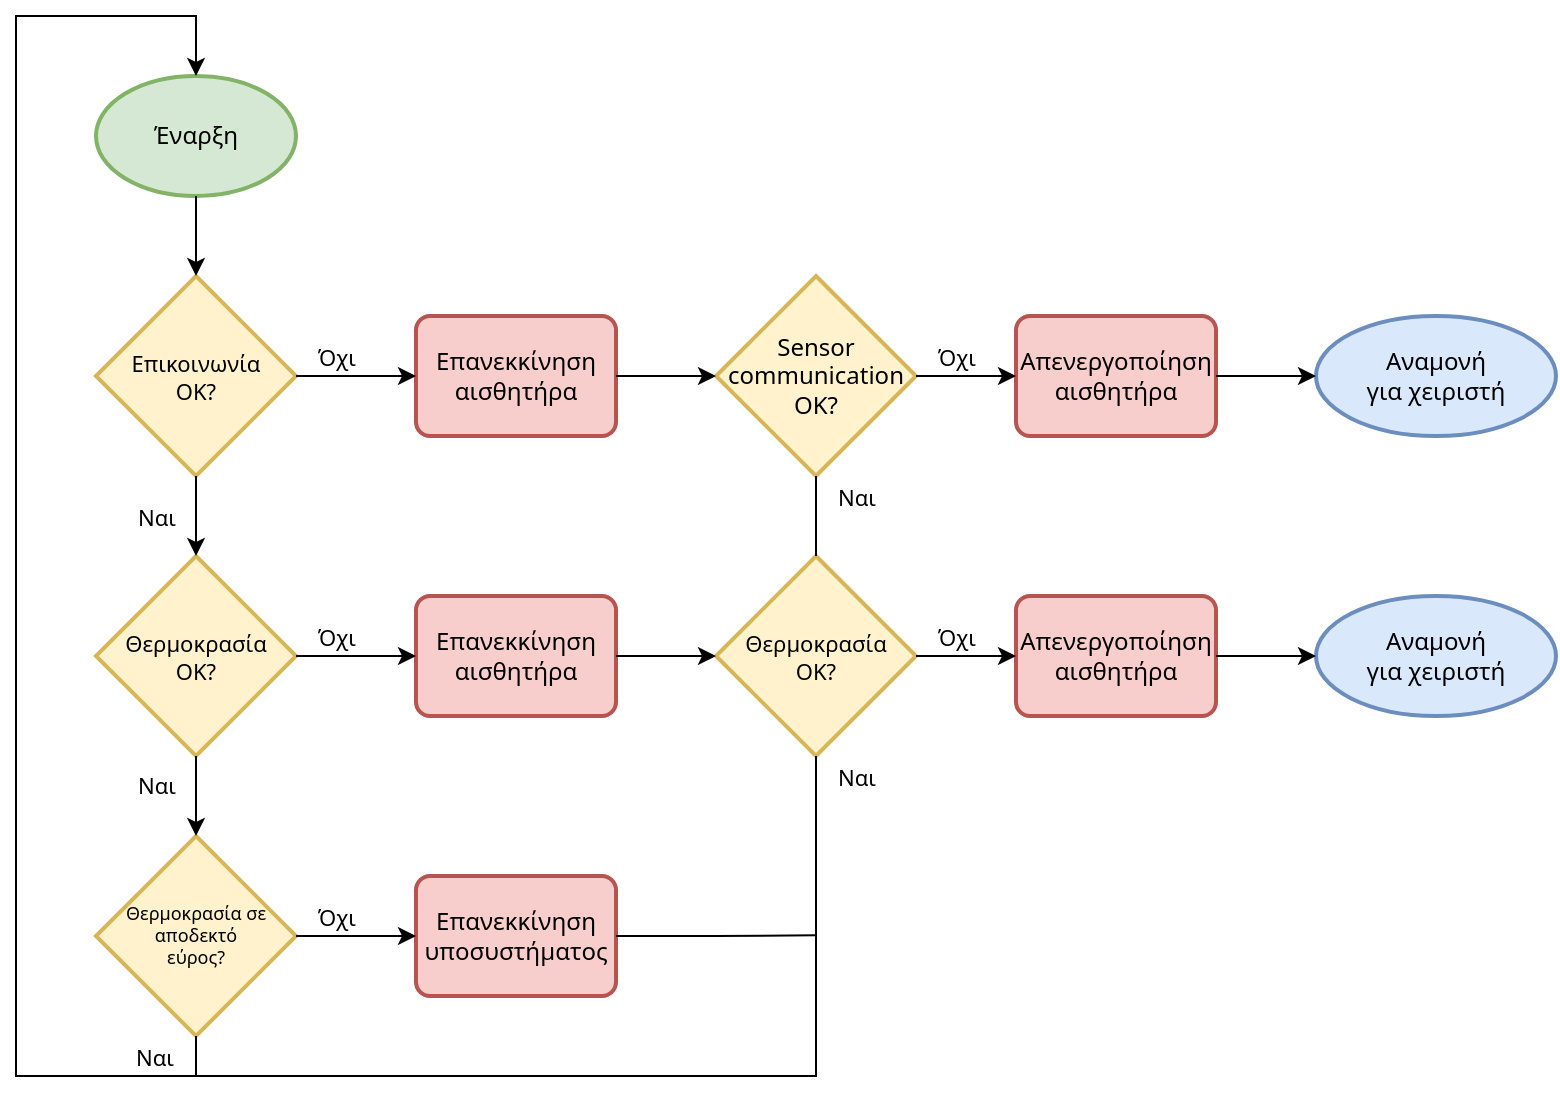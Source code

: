 <mxfile version="14.8.1" type="device"><diagram id="IAmYOdcqI4kbt2iMq_Tk" name="Page-1"><mxGraphModel dx="1718" dy="987" grid="1" gridSize="10" guides="1" tooltips="1" connect="1" arrows="1" fold="1" page="1" pageScale="1" pageWidth="1100" pageHeight="850" math="0" shadow="0"><root><mxCell id="0"/><mxCell id="1" parent="0"/><mxCell id="zwtsGuKqjNceqV6_tE_U-2" value="Έναρξη" style="strokeWidth=2;html=1;shape=mxgraph.flowchart.start_1;whiteSpace=wrap;fillColor=#d5e8d4;strokeColor=#82b366;fontFamily=Noto Sans;fontSource=https%3A%2F%2Ffonts.googleapis.com%2Fcss%3Ffamily%3DNoto%2BSans;" parent="1" vertex="1"><mxGeometry x="70" y="260" width="100" height="60" as="geometry"/></mxCell><mxCell id="zwtsGuKqjNceqV6_tE_U-3" value="&lt;div&gt;Επικοινωνία&lt;/div&gt;&lt;div&gt; OK?&lt;/div&gt;" style="strokeWidth=2;html=1;shape=mxgraph.flowchart.decision;whiteSpace=wrap;fontFamily=Noto Sans;fontSource=https%3A%2F%2Ffonts.googleapis.com%2Fcss%3Ffamily%3DNoto%2BSans;fontSize=11;fillColor=#fff2cc;strokeColor=#d6b656;" parent="1" vertex="1"><mxGeometry x="70" y="360" width="100" height="100" as="geometry"/></mxCell><mxCell id="zwtsGuKqjNceqV6_tE_U-5" value="&lt;div&gt;Επανεκκίνηση&lt;/div&gt;&lt;div&gt;αισθητήρα&lt;br&gt;&lt;/div&gt;" style="rounded=1;whiteSpace=wrap;html=1;absoluteArcSize=1;arcSize=14;strokeWidth=2;fontFamily=Noto Sans;fontSource=https%3A%2F%2Ffonts.googleapis.com%2Fcss%3Ffamily%3DNoto%2BSans;fillColor=#f8cecc;strokeColor=#b85450;" parent="1" vertex="1"><mxGeometry x="230" y="380" width="100" height="60" as="geometry"/></mxCell><mxCell id="zwtsGuKqjNceqV6_tE_U-8" value="Sensor communication OK?" style="strokeWidth=2;html=1;shape=mxgraph.flowchart.decision;whiteSpace=wrap;fontFamily=Noto Sans;fontSource=https%3A%2F%2Ffonts.googleapis.com%2Fcss%3Ffamily%3DNoto%2BSans;fillColor=#fff2cc;strokeColor=#d6b656;" parent="1" vertex="1"><mxGeometry x="380" y="360" width="100" height="100" as="geometry"/></mxCell><mxCell id="zwtsGuKqjNceqV6_tE_U-10" value="&lt;div&gt;Απενεργοποίηση&lt;/div&gt;&lt;div&gt;αισθητήρα&lt;br&gt;&lt;/div&gt;" style="rounded=1;whiteSpace=wrap;html=1;absoluteArcSize=1;arcSize=14;strokeWidth=2;fontFamily=Noto Sans;fontSource=https%3A%2F%2Ffonts.googleapis.com%2Fcss%3Ffamily%3DNoto%2BSans;fillColor=#f8cecc;strokeColor=#b85450;" parent="1" vertex="1"><mxGeometry x="530" y="380" width="100" height="60" as="geometry"/></mxCell><mxCell id="zwtsGuKqjNceqV6_tE_U-12" value="&lt;div&gt;Αναμονή&lt;/div&gt;&lt;div&gt;για χειριστή&lt;br&gt;&lt;/div&gt;" style="strokeWidth=2;html=1;shape=mxgraph.flowchart.start_1;whiteSpace=wrap;fontFamily=Noto Sans;fontSource=https%3A%2F%2Ffonts.googleapis.com%2Fcss%3Ffamily%3DNoto%2BSans;fillColor=#dae8fc;strokeColor=#6c8ebf;" parent="1" vertex="1"><mxGeometry x="680" y="380" width="120" height="60" as="geometry"/></mxCell><mxCell id="zwtsGuKqjNceqV6_tE_U-14" value="&lt;div style=&quot;font-size: 11px&quot;&gt;Θερμοκρασία&lt;/div&gt;&lt;div style=&quot;font-size: 11px&quot;&gt; OK?&lt;/div&gt;" style="strokeWidth=2;html=1;shape=mxgraph.flowchart.decision;whiteSpace=wrap;fontFamily=Noto Sans;fontSource=https%3A%2F%2Ffonts.googleapis.com%2Fcss%3Ffamily%3DNoto%2BSans;fontSize=11;fillColor=#fff2cc;strokeColor=#d6b656;" parent="1" vertex="1"><mxGeometry x="70" y="500" width="100" height="100" as="geometry"/></mxCell><mxCell id="zwtsGuKqjNceqV6_tE_U-17" value="&lt;div&gt;Επανεκκίνηση&lt;/div&gt;&lt;div&gt;αισθητήρα&lt;br&gt;&lt;/div&gt;" style="rounded=1;whiteSpace=wrap;html=1;absoluteArcSize=1;arcSize=14;strokeWidth=2;fontFamily=Noto Sans;fontSource=https%3A%2F%2Ffonts.googleapis.com%2Fcss%3Ffamily%3DNoto%2BSans;fillColor=#f8cecc;strokeColor=#b85450;" parent="1" vertex="1"><mxGeometry x="230" y="520" width="100" height="60" as="geometry"/></mxCell><mxCell id="zwtsGuKqjNceqV6_tE_U-19" value="&lt;div style=&quot;font-size: 11px&quot;&gt;Θερμοκρασία&lt;/div&gt;&lt;div style=&quot;font-size: 11px&quot;&gt; OK?&lt;/div&gt;" style="strokeWidth=2;html=1;shape=mxgraph.flowchart.decision;whiteSpace=wrap;fontFamily=Noto Sans;fontSource=https%3A%2F%2Ffonts.googleapis.com%2Fcss%3Ffamily%3DNoto%2BSans;fillColor=#fff2cc;strokeColor=#d6b656;" parent="1" vertex="1"><mxGeometry x="380" y="500" width="100" height="100" as="geometry"/></mxCell><mxCell id="zwtsGuKqjNceqV6_tE_U-21" value="&lt;div&gt;Απενεργοποίηση&lt;/div&gt;&lt;div&gt;αισθητήρα&lt;br&gt;&lt;/div&gt;" style="rounded=1;whiteSpace=wrap;html=1;absoluteArcSize=1;arcSize=14;strokeWidth=2;fontFamily=Noto Sans;fontSource=https%3A%2F%2Ffonts.googleapis.com%2Fcss%3Ffamily%3DNoto%2BSans;fillColor=#f8cecc;strokeColor=#b85450;" parent="1" vertex="1"><mxGeometry x="530" y="520" width="100" height="60" as="geometry"/></mxCell><mxCell id="zwtsGuKqjNceqV6_tE_U-22" value="&lt;div&gt;Αναμονή&lt;/div&gt;&lt;div&gt;για χειριστή&lt;br&gt;&lt;/div&gt;" style="strokeWidth=2;html=1;shape=mxgraph.flowchart.start_1;whiteSpace=wrap;fontFamily=Noto Sans;fontSource=https%3A%2F%2Ffonts.googleapis.com%2Fcss%3Ffamily%3DNoto%2BSans;fillColor=#dae8fc;strokeColor=#6c8ebf;" parent="1" vertex="1"><mxGeometry x="680" y="520" width="120" height="60" as="geometry"/></mxCell><mxCell id="zwtsGuKqjNceqV6_tE_U-24" value="&lt;div&gt;Θερμοκρασία σε&lt;/div&gt;&lt;div&gt;αποδεκτό&lt;/div&gt;&lt;div&gt;εύρος?&lt;br&gt;&lt;/div&gt;" style="strokeWidth=2;html=1;shape=mxgraph.flowchart.decision;whiteSpace=wrap;fontFamily=Noto Sans;fontSource=https%3A%2F%2Ffonts.googleapis.com%2Fcss%3Ffamily%3DNoto%2BSans;fontSize=9;fillColor=#fff2cc;strokeColor=#d6b656;" parent="1" vertex="1"><mxGeometry x="70" y="640" width="100" height="100" as="geometry"/></mxCell><mxCell id="zwtsGuKqjNceqV6_tE_U-26" value="&lt;div&gt;Επανεκκίνηση&lt;/div&gt;&lt;div&gt;υποσυστήματος&lt;br&gt;&lt;/div&gt;" style="rounded=1;whiteSpace=wrap;html=1;absoluteArcSize=1;arcSize=14;strokeWidth=2;fontFamily=Noto Sans;fontSource=https%3A%2F%2Ffonts.googleapis.com%2Fcss%3Ffamily%3DNoto%2BSans;fillColor=#f8cecc;strokeColor=#b85450;" parent="1" vertex="1"><mxGeometry x="230" y="660" width="100" height="60" as="geometry"/></mxCell><mxCell id="zwtsGuKqjNceqV6_tE_U-4" style="edgeStyle=orthogonalEdgeStyle;rounded=0;orthogonalLoop=1;jettySize=auto;html=1;exitX=0.5;exitY=1;exitDx=0;exitDy=0;exitPerimeter=0;entryX=0.5;entryY=0;entryDx=0;entryDy=0;entryPerimeter=0;fontFamily=Noto Sans;fontSource=https%3A%2F%2Ffonts.googleapis.com%2Fcss%3Ffamily%3DNoto%2BSans;" parent="1" source="zwtsGuKqjNceqV6_tE_U-2" target="zwtsGuKqjNceqV6_tE_U-3" edge="1"><mxGeometry relative="1" as="geometry"/></mxCell><mxCell id="zwtsGuKqjNceqV6_tE_U-6" value="Όχι" style="edgeStyle=orthogonalEdgeStyle;rounded=0;orthogonalLoop=1;jettySize=auto;html=1;exitX=1;exitY=0.5;exitDx=0;exitDy=0;exitPerimeter=0;entryX=0;entryY=0.5;entryDx=0;entryDy=0;fontFamily=Noto Sans;fontSource=https%3A%2F%2Ffonts.googleapis.com%2Fcss%3Ffamily%3DNoto%2BSans;" parent="1" source="zwtsGuKqjNceqV6_tE_U-3" target="zwtsGuKqjNceqV6_tE_U-5" edge="1"><mxGeometry x="-0.333" y="10" relative="1" as="geometry"><mxPoint as="offset"/></mxGeometry></mxCell><mxCell id="zwtsGuKqjNceqV6_tE_U-15" value="Ναι" style="edgeStyle=orthogonalEdgeStyle;rounded=0;orthogonalLoop=1;jettySize=auto;html=1;exitX=0.5;exitY=1;exitDx=0;exitDy=0;exitPerimeter=0;entryX=0.5;entryY=0;entryDx=0;entryDy=0;entryPerimeter=0;fontFamily=Noto Sans;fontSource=https%3A%2F%2Ffonts.googleapis.com%2Fcss%3Ffamily%3DNoto%2BSans;" parent="1" source="zwtsGuKqjNceqV6_tE_U-3" target="zwtsGuKqjNceqV6_tE_U-14" edge="1"><mxGeometry y="-20" relative="1" as="geometry"><mxPoint as="offset"/></mxGeometry></mxCell><mxCell id="zwtsGuKqjNceqV6_tE_U-9" style="edgeStyle=orthogonalEdgeStyle;rounded=0;orthogonalLoop=1;jettySize=auto;html=1;exitX=1;exitY=0.5;exitDx=0;exitDy=0;entryX=0;entryY=0.5;entryDx=0;entryDy=0;entryPerimeter=0;fontFamily=Noto Sans;fontSource=https%3A%2F%2Ffonts.googleapis.com%2Fcss%3Ffamily%3DNoto%2BSans;" parent="1" source="zwtsGuKqjNceqV6_tE_U-5" target="zwtsGuKqjNceqV6_tE_U-8" edge="1"><mxGeometry relative="1" as="geometry"/></mxCell><mxCell id="zwtsGuKqjNceqV6_tE_U-11" value="Όχι" style="edgeStyle=orthogonalEdgeStyle;rounded=0;orthogonalLoop=1;jettySize=auto;html=1;exitX=1;exitY=0.5;exitDx=0;exitDy=0;exitPerimeter=0;entryX=0;entryY=0.5;entryDx=0;entryDy=0;fontFamily=Noto Sans;fontSource=https%3A%2F%2Ffonts.googleapis.com%2Fcss%3Ffamily%3DNoto%2BSans;" parent="1" source="zwtsGuKqjNceqV6_tE_U-8" target="zwtsGuKqjNceqV6_tE_U-10" edge="1"><mxGeometry x="-0.2" y="10" relative="1" as="geometry"><mxPoint as="offset"/></mxGeometry></mxCell><mxCell id="zwtsGuKqjNceqV6_tE_U-33" value="Ναι" style="edgeStyle=orthogonalEdgeStyle;rounded=0;orthogonalLoop=1;jettySize=auto;html=1;exitX=0.5;exitY=1;exitDx=0;exitDy=0;exitPerimeter=0;endArrow=none;endFill=0;fontFamily=Noto Sans;fontSource=https%3A%2F%2Ffonts.googleapis.com%2Fcss%3Ffamily%3DNoto%2BSans;" parent="1" source="zwtsGuKqjNceqV6_tE_U-8" target="zwtsGuKqjNceqV6_tE_U-19" edge="1"><mxGeometry x="-0.5" y="20" relative="1" as="geometry"><mxPoint as="offset"/></mxGeometry></mxCell><mxCell id="zwtsGuKqjNceqV6_tE_U-13" style="edgeStyle=orthogonalEdgeStyle;rounded=0;orthogonalLoop=1;jettySize=auto;html=1;exitX=1;exitY=0.5;exitDx=0;exitDy=0;fontFamily=Noto Sans;fontSource=https%3A%2F%2Ffonts.googleapis.com%2Fcss%3Ffamily%3DNoto%2BSans;" parent="1" source="zwtsGuKqjNceqV6_tE_U-10" target="zwtsGuKqjNceqV6_tE_U-12" edge="1"><mxGeometry relative="1" as="geometry"/></mxCell><mxCell id="zwtsGuKqjNceqV6_tE_U-23" value="Όχι" style="edgeStyle=orthogonalEdgeStyle;rounded=0;orthogonalLoop=1;jettySize=auto;html=1;exitX=1;exitY=0.5;exitDx=0;exitDy=0;exitPerimeter=0;entryX=0;entryY=0.5;entryDx=0;entryDy=0;fontFamily=Noto Sans;fontSource=https%3A%2F%2Ffonts.googleapis.com%2Fcss%3Ffamily%3DNoto%2BSans;" parent="1" source="zwtsGuKqjNceqV6_tE_U-14" target="zwtsGuKqjNceqV6_tE_U-17" edge="1"><mxGeometry x="-0.333" y="10" relative="1" as="geometry"><mxPoint as="offset"/></mxGeometry></mxCell><mxCell id="zwtsGuKqjNceqV6_tE_U-25" value="Ναι" style="edgeStyle=orthogonalEdgeStyle;rounded=0;orthogonalLoop=1;jettySize=auto;html=1;exitX=0.5;exitY=1;exitDx=0;exitDy=0;exitPerimeter=0;entryX=0.5;entryY=0;entryDx=0;entryDy=0;entryPerimeter=0;fontFamily=Noto Sans;fontSource=https%3A%2F%2Ffonts.googleapis.com%2Fcss%3Ffamily%3DNoto%2BSans;" parent="1" source="zwtsGuKqjNceqV6_tE_U-14" target="zwtsGuKqjNceqV6_tE_U-24" edge="1"><mxGeometry x="-0.333" y="-20" relative="1" as="geometry"><mxPoint as="offset"/></mxGeometry></mxCell><mxCell id="zwtsGuKqjNceqV6_tE_U-16" style="edgeStyle=orthogonalEdgeStyle;rounded=0;orthogonalLoop=1;jettySize=auto;html=1;exitX=1;exitY=0.5;exitDx=0;exitDy=0;entryX=0;entryY=0.5;entryDx=0;entryDy=0;entryPerimeter=0;fontFamily=Noto Sans;fontSource=https%3A%2F%2Ffonts.googleapis.com%2Fcss%3Ffamily%3DNoto%2BSans;" parent="1" source="zwtsGuKqjNceqV6_tE_U-17" target="zwtsGuKqjNceqV6_tE_U-19" edge="1"><mxGeometry relative="1" as="geometry"/></mxCell><mxCell id="zwtsGuKqjNceqV6_tE_U-18" value="Όχι" style="edgeStyle=orthogonalEdgeStyle;rounded=0;orthogonalLoop=1;jettySize=auto;html=1;exitX=1;exitY=0.5;exitDx=0;exitDy=0;exitPerimeter=0;entryX=0;entryY=0.5;entryDx=0;entryDy=0;fontFamily=Noto Sans;fontSource=https%3A%2F%2Ffonts.googleapis.com%2Fcss%3Ffamily%3DNoto%2BSans;" parent="1" source="zwtsGuKqjNceqV6_tE_U-19" target="zwtsGuKqjNceqV6_tE_U-21" edge="1"><mxGeometry x="-0.2" y="10" relative="1" as="geometry"><mxPoint as="offset"/></mxGeometry></mxCell><mxCell id="zwtsGuKqjNceqV6_tE_U-36" value="Ναι" style="edgeStyle=orthogonalEdgeStyle;rounded=0;orthogonalLoop=1;jettySize=auto;html=1;exitX=0.5;exitY=1;exitDx=0;exitDy=0;exitPerimeter=0;fontFamily=Noto Sans;fontSource=https%3A%2F%2Ffonts.googleapis.com%2Fcss%3Ffamily%3DNoto%2BSans;fontSize=11;endArrow=none;endFill=0;" parent="1" source="zwtsGuKqjNceqV6_tE_U-19" edge="1"><mxGeometry x="-0.933" y="20" relative="1" as="geometry"><mxPoint x="290" y="760.0" as="targetPoint"/><Array as="points"><mxPoint x="430" y="760"/></Array><mxPoint as="offset"/></mxGeometry></mxCell><mxCell id="zwtsGuKqjNceqV6_tE_U-20" style="edgeStyle=orthogonalEdgeStyle;rounded=0;orthogonalLoop=1;jettySize=auto;html=1;exitX=1;exitY=0.5;exitDx=0;exitDy=0;fontFamily=Noto Sans;fontSource=https%3A%2F%2Ffonts.googleapis.com%2Fcss%3Ffamily%3DNoto%2BSans;" parent="1" source="zwtsGuKqjNceqV6_tE_U-21" target="zwtsGuKqjNceqV6_tE_U-22" edge="1"><mxGeometry relative="1" as="geometry"/></mxCell><mxCell id="zwtsGuKqjNceqV6_tE_U-27" value="Όχι" style="edgeStyle=orthogonalEdgeStyle;rounded=0;orthogonalLoop=1;jettySize=auto;html=1;exitX=1;exitY=0.5;exitDx=0;exitDy=0;exitPerimeter=0;entryX=0;entryY=0.5;entryDx=0;entryDy=0;fontFamily=Noto Sans;fontSource=https%3A%2F%2Ffonts.googleapis.com%2Fcss%3Ffamily%3DNoto%2BSans;" parent="1" source="zwtsGuKqjNceqV6_tE_U-24" target="zwtsGuKqjNceqV6_tE_U-26" edge="1"><mxGeometry x="-0.333" y="10" relative="1" as="geometry"><mxPoint as="offset"/></mxGeometry></mxCell><mxCell id="zwtsGuKqjNceqV6_tE_U-28" value="Ναι" style="edgeStyle=orthogonalEdgeStyle;rounded=0;orthogonalLoop=1;jettySize=auto;html=1;exitX=0.5;exitY=1;exitDx=0;exitDy=0;exitPerimeter=0;entryX=0.5;entryY=0;entryDx=0;entryDy=0;entryPerimeter=0;fontFamily=Noto Sans;fontSource=https%3A%2F%2Ffonts.googleapis.com%2Fcss%3Ffamily%3DNoto%2BSans;" parent="1" source="zwtsGuKqjNceqV6_tE_U-24" target="zwtsGuKqjNceqV6_tE_U-2" edge="1"><mxGeometry x="-0.892" y="-10" relative="1" as="geometry"><Array as="points"><mxPoint x="120" y="760"/><mxPoint x="30" y="760"/><mxPoint x="30" y="230"/><mxPoint x="120" y="230"/></Array><mxPoint as="offset"/></mxGeometry></mxCell><mxCell id="zwtsGuKqjNceqV6_tE_U-34" style="edgeStyle=orthogonalEdgeStyle;rounded=0;orthogonalLoop=1;jettySize=auto;html=1;fontFamily=Noto Sans;fontSource=https%3A%2F%2Ffonts.googleapis.com%2Fcss%3Ffamily%3DNoto%2BSans;fontSize=11;endArrow=none;endFill=0;" parent="1" edge="1"><mxGeometry relative="1" as="geometry"><mxPoint x="120" y="760" as="targetPoint"/><mxPoint x="290" y="760" as="sourcePoint"/><Array as="points"><mxPoint x="280" y="760"/></Array></mxGeometry></mxCell><mxCell id="zwtsGuKqjNceqV6_tE_U-37" style="edgeStyle=orthogonalEdgeStyle;rounded=0;orthogonalLoop=1;jettySize=auto;html=1;exitX=1;exitY=0.5;exitDx=0;exitDy=0;fontFamily=Noto Sans;fontSource=https%3A%2F%2Ffonts.googleapis.com%2Fcss%3Ffamily%3DNoto%2BSans;fontSize=11;endArrow=none;endFill=0;" parent="1" source="zwtsGuKqjNceqV6_tE_U-26" edge="1"><mxGeometry relative="1" as="geometry"><mxPoint x="430" y="689.667" as="targetPoint"/></mxGeometry></mxCell></root></mxGraphModel></diagram></mxfile>